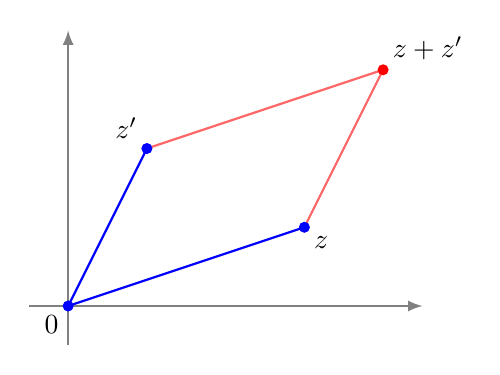 \begin{tikzpicture}
  %    \draw[lightgray] (-2,-2) grid (4,3);

       \draw[->,>=latex,thick,gray] (-0.5,0)--(4.5,0);
       \draw[->,>=latex,thick,gray] (0,-0.5)--(0,3.5);

       \draw[blue, thick] (1,2)--(0,0)--(3,1);
       \draw[red!60, thick] (1,2)--(4,3)--(3,1);
       \fill[blue] (0,0) circle (2pt);
       \fill[blue](3,1) circle (2pt);
       \fill[blue] (1,2) circle (2pt);
       \fill[red] (4,3) circle (2pt);

 %       \node at (0,-1) [below] {$\pi r^2$}; 
       \node at (0,0) [below left] {$0$}; 
       \node at (3,1) [below right] {$z$}; 
       \node at (1,2) [above left] {$z'$}; 
       \node at (4,3) [above right] {$z+z'$}; 
\end{tikzpicture}
